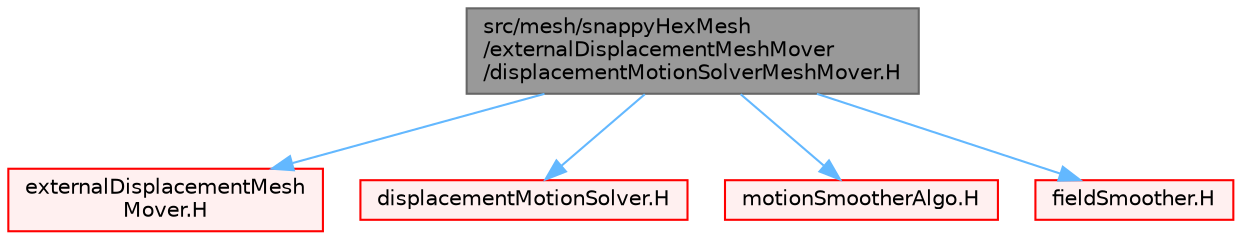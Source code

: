 digraph "src/mesh/snappyHexMesh/externalDisplacementMeshMover/displacementMotionSolverMeshMover.H"
{
 // LATEX_PDF_SIZE
  bgcolor="transparent";
  edge [fontname=Helvetica,fontsize=10,labelfontname=Helvetica,labelfontsize=10];
  node [fontname=Helvetica,fontsize=10,shape=box,height=0.2,width=0.4];
  Node1 [id="Node000001",label="src/mesh/snappyHexMesh\l/externalDisplacementMeshMover\l/displacementMotionSolverMeshMover.H",height=0.2,width=0.4,color="gray40", fillcolor="grey60", style="filled", fontcolor="black",tooltip=" "];
  Node1 -> Node2 [id="edge1_Node000001_Node000002",color="steelblue1",style="solid",tooltip=" "];
  Node2 [id="Node000002",label="externalDisplacementMesh\lMover.H",height=0.2,width=0.4,color="red", fillcolor="#FFF0F0", style="filled",URL="$externalDisplacementMeshMover_8H.html",tooltip=" "];
  Node1 -> Node349 [id="edge2_Node000001_Node000349",color="steelblue1",style="solid",tooltip=" "];
  Node349 [id="Node000349",label="displacementMotionSolver.H",height=0.2,width=0.4,color="red", fillcolor="#FFF0F0", style="filled",URL="$displacementMotionSolver_8H.html",tooltip=" "];
  Node1 -> Node392 [id="edge3_Node000001_Node000392",color="steelblue1",style="solid",tooltip=" "];
  Node392 [id="Node000392",label="motionSmootherAlgo.H",height=0.2,width=0.4,color="red", fillcolor="#FFF0F0", style="filled",URL="$motionSmootherAlgo_8H.html",tooltip=" "];
  Node1 -> Node394 [id="edge4_Node000001_Node000394",color="steelblue1",style="solid",tooltip=" "];
  Node394 [id="Node000394",label="fieldSmoother.H",height=0.2,width=0.4,color="red", fillcolor="#FFF0F0", style="filled",URL="$fieldSmoother_8H.html",tooltip=" "];
}
